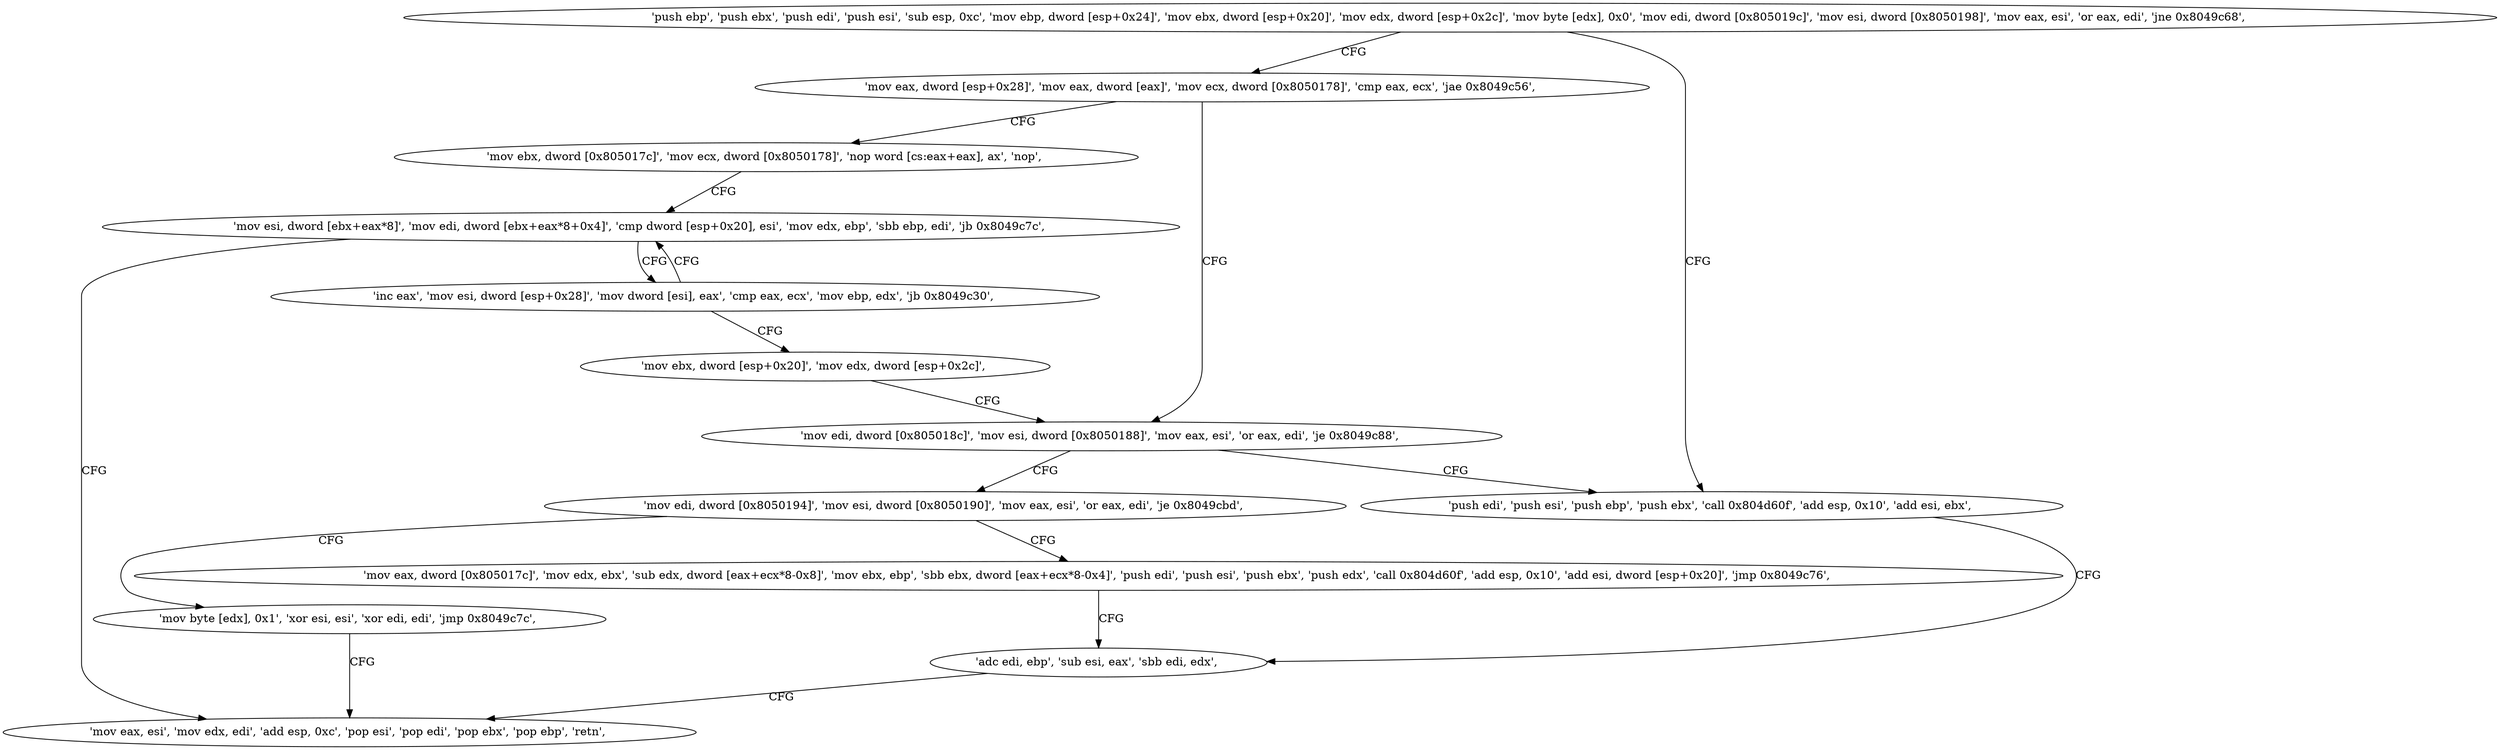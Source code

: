 digraph "func" {
"134519776" [label = "'push ebp', 'push ebx', 'push edi', 'push esi', 'sub esp, 0xc', 'mov ebp, dword [esp+0x24]', 'mov ebx, dword [esp+0x20]', 'mov edx, dword [esp+0x2c]', 'mov byte [edx], 0x0', 'mov edi, dword [0x805019c]', 'mov esi, dword [0x8050198]', 'mov eax, esi', 'or eax, edi', 'jne 0x8049c68', " ]
"134519912" [label = "'push edi', 'push esi', 'push ebp', 'push ebx', 'call 0x804d60f', 'add esp, 0x10', 'add esi, ebx', " ]
"134519816" [label = "'mov eax, dword [esp+0x28]', 'mov eax, dword [eax]', 'mov ecx, dword [0x8050178]', 'cmp eax, ecx', 'jae 0x8049c56', " ]
"134519926" [label = "'adc edi, ebp', 'sub esi, eax', 'sbb edi, edx', " ]
"134519894" [label = "'mov edi, dword [0x805018c]', 'mov esi, dword [0x8050188]', 'mov eax, esi', 'or eax, edi', 'je 0x8049c88', " ]
"134519832" [label = "'mov ebx, dword [0x805017c]', 'mov ecx, dword [0x8050178]', 'nop word [cs:eax+eax], ax', 'nop', " ]
"134519944" [label = "'mov edi, dword [0x8050194]', 'mov esi, dword [0x8050190]', 'mov eax, esi', 'or eax, edi', 'je 0x8049cbd', " ]
"134519856" [label = "'mov esi, dword [ebx+eax*8]', 'mov edi, dword [ebx+eax*8+0x4]', 'cmp dword [esp+0x20], esi', 'mov edx, ebp', 'sbb ebp, edi', 'jb 0x8049c7c', " ]
"134519997" [label = "'mov byte [edx], 0x1', 'xor esi, esi', 'xor edi, edi', 'jmp 0x8049c7c', " ]
"134519962" [label = "'mov eax, dword [0x805017c]', 'mov edx, ebx', 'sub edx, dword [eax+ecx*8-0x8]', 'mov ebx, ebp', 'sbb ebx, dword [eax+ecx*8-0x4]', 'push edi', 'push esi', 'push ebx', 'push edx', 'call 0x804d60f', 'add esp, 0x10', 'add esi, dword [esp+0x20]', 'jmp 0x8049c76', " ]
"134519932" [label = "'mov eax, esi', 'mov edx, edi', 'add esp, 0xc', 'pop esi', 'pop edi', 'pop ebx', 'pop ebp', 'retn', " ]
"134519873" [label = "'inc eax', 'mov esi, dword [esp+0x28]', 'mov dword [esi], eax', 'cmp eax, ecx', 'mov ebp, edx', 'jb 0x8049c30', " ]
"134519886" [label = "'mov ebx, dword [esp+0x20]', 'mov edx, dword [esp+0x2c]', " ]
"134519776" -> "134519912" [ label = "CFG" ]
"134519776" -> "134519816" [ label = "CFG" ]
"134519912" -> "134519926" [ label = "CFG" ]
"134519816" -> "134519894" [ label = "CFG" ]
"134519816" -> "134519832" [ label = "CFG" ]
"134519926" -> "134519932" [ label = "CFG" ]
"134519894" -> "134519944" [ label = "CFG" ]
"134519894" -> "134519912" [ label = "CFG" ]
"134519832" -> "134519856" [ label = "CFG" ]
"134519944" -> "134519997" [ label = "CFG" ]
"134519944" -> "134519962" [ label = "CFG" ]
"134519856" -> "134519932" [ label = "CFG" ]
"134519856" -> "134519873" [ label = "CFG" ]
"134519997" -> "134519932" [ label = "CFG" ]
"134519962" -> "134519926" [ label = "CFG" ]
"134519873" -> "134519856" [ label = "CFG" ]
"134519873" -> "134519886" [ label = "CFG" ]
"134519886" -> "134519894" [ label = "CFG" ]
}
